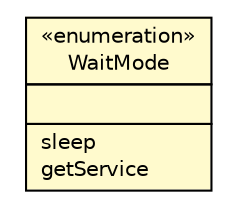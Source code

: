 #!/usr/local/bin/dot
#
# Class diagram 
# Generated by UMLGraph version R5_6 (http://www.umlgraph.org/)
#

digraph G {
	edge [fontname="Helvetica",fontsize=10,labelfontname="Helvetica",labelfontsize=10];
	node [fontname="Helvetica",fontsize=10,shape=plaintext];
	nodesep=0.25;
	ranksep=0.5;
	// sorcer.maven.plugin.BootMojo.WaitMode
	c72473 [label=<<table title="sorcer.maven.plugin.BootMojo.WaitMode" border="0" cellborder="1" cellspacing="0" cellpadding="2" port="p" bgcolor="lemonChiffon" href="./BootMojo.WaitMode.html">
		<tr><td><table border="0" cellspacing="0" cellpadding="1">
<tr><td align="center" balign="center"> &#171;enumeration&#187; </td></tr>
<tr><td align="center" balign="center"> WaitMode </td></tr>
		</table></td></tr>
		<tr><td><table border="0" cellspacing="0" cellpadding="1">
<tr><td align="left" balign="left">  </td></tr>
		</table></td></tr>
		<tr><td><table border="0" cellspacing="0" cellpadding="1">
<tr><td align="left" balign="left"> sleep </td></tr>
<tr><td align="left" balign="left"> getService </td></tr>
		</table></td></tr>
		</table>>, URL="./BootMojo.WaitMode.html", fontname="Helvetica", fontcolor="black", fontsize=10.0];
}

